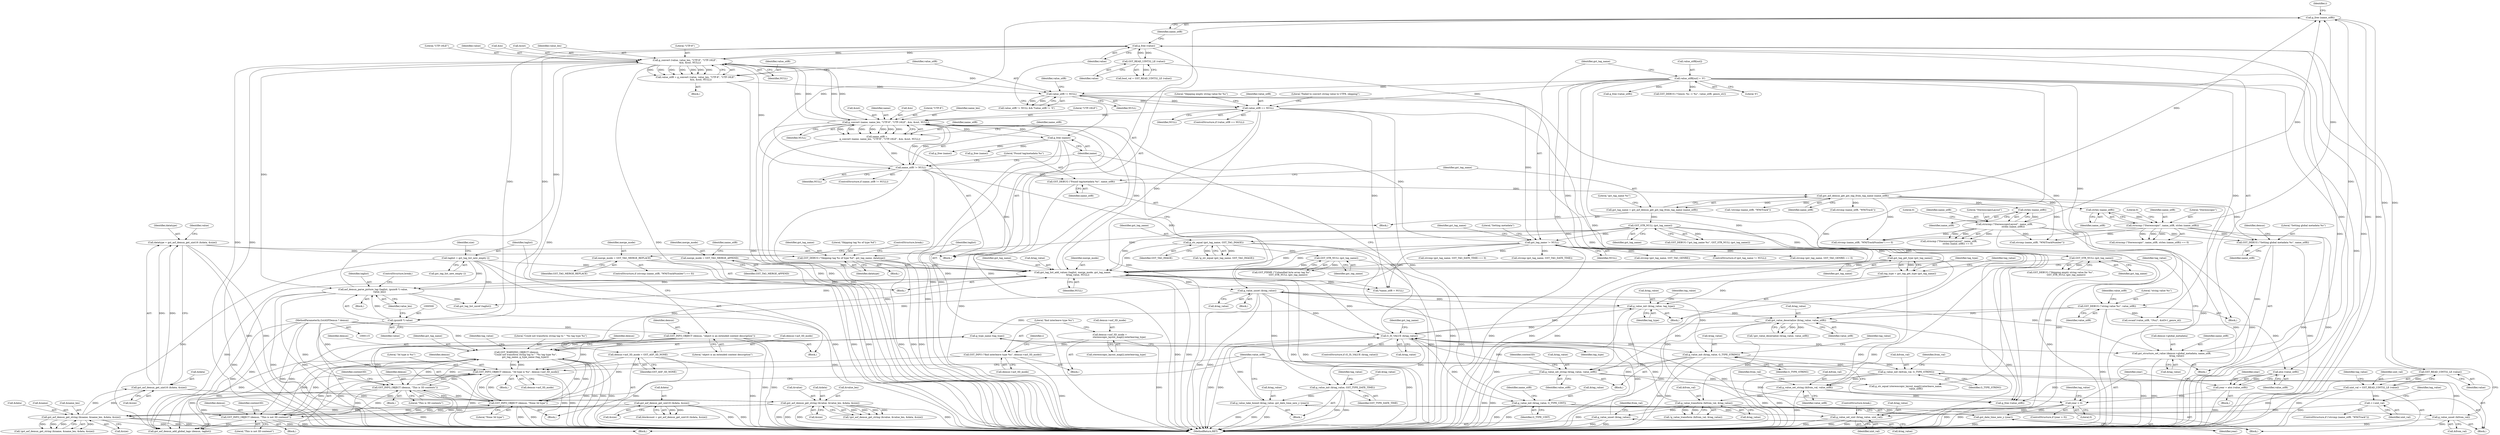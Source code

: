 digraph "1_gst-plugins-ugly_d21017b52a585f145e8d62781bcc1c5fefc7ee37@API" {
"1000615" [label="(Call,g_free (name_utf8))"];
"1000224" [label="(Call,name_utf8 != NULL)"];
"1000211" [label="(Call,name_utf8 =\n        g_convert (name, name_len, \"UTF-8\", \"UTF-16LE\", &in, &out, NULL))"];
"1000213" [label="(Call,g_convert (name, name_len, \"UTF-8\", \"UTF-16LE\", &in, &out, NULL))"];
"1000611" [label="(Call,g_free (name))"];
"1000247" [label="(Call,g_convert (value, value_len, \"UTF-8\", \"UTF-16LE\",\n              &in, &out, NULL))"];
"1000613" [label="(Call,g_free (value))"];
"1000532" [label="(Call,GST_READ_UINT32_LE (value))"];
"1000499" [label="(Call,(guint8 *) value)"];
"1000509" [label="(Call,GST_READ_UINT32_LE (value))"];
"1000497" [label="(Call,asf_demux_parse_picture_tag (taglist, (guint8 *) value,\n                  value_len))"];
"1000131" [label="(Call,taglist = gst_tag_list_new_empty ())"];
"1000589" [label="(Call,gst_tag_list_add_values (taglist, merge_mode, gst_tag_name,\n              &tag_value, NULL))"];
"1000586" [label="(Call,merge_mode = GST_TAG_MERGE_REPLACE)"];
"1000577" [label="(Call,merge_mode = GST_TAG_MERGE_APPEND)"];
"1000237" [label="(Call,GST_STR_NULL (gst_tag_name))"];
"1000231" [label="(Call,gst_tag_name = gst_asf_demux_get_gst_tag_from_tag_name (name_utf8))"];
"1000233" [label="(Call,gst_asf_demux_get_gst_tag_from_tag_name (name_utf8))"];
"1000228" [label="(Call,GST_DEBUG (\"Found tag/metadata %s\", name_utf8))"];
"1000492" [label="(Call,GST_STR_NULL (gst_tag_name))"];
"1000486" [label="(Call,g_str_equal (gst_tag_name, GST_TAG_IMAGE))"];
"1000474" [label="(Call,GST_STR_NULL (gst_tag_name))"];
"1000563" [label="(Call,GST_DEBUG (\"Skipping tag %s of type %d\", gst_tag_name, datatype))"];
"1000189" [label="(Call,datatype = gst_asf_demux_get_uint16 (&data, &size))"];
"1000191" [label="(Call,gst_asf_demux_get_uint16 (&data, &size))"];
"1000171" [label="(Call,gst_asf_demux_get_string (&name, &name_len, &data, &size))"];
"1000141" [label="(Call,gst_asf_demux_get_uint16 (&data, &size))"];
"1000198" [label="(Call,gst_asf_demux_get_string (&value, &value_len, &data, &size))"];
"1000375" [label="(Call,GST_WARNING_OBJECT (demux,\n                        \"Could not transform string tag to \" \"%s tag type %s\",\n                        gst_tag_name, g_type_name (tag_type)))"];
"1000446" [label="(Call,GST_INFO_OBJECT (demux, \"3d type is %u\", demux->asf_3D_mode))"];
"1000546" [label="(Call,GST_INFO_OBJECT (demux, \"This is 3D contents\"))"];
"1000459" [label="(Call,GST_INFO_OBJECT (demux, \"None 3d type\"))"];
"1000554" [label="(Call,GST_INFO_OBJECT (demux, \"This is not 3D contenst\"))"];
"1000128" [label="(Call,GST_INFO_OBJECT (demux, \"object is an extended content description\"))"];
"1000116" [label="(MethodParameterIn,GstASFDemux * demux)"];
"1000454" [label="(Call,demux->asf_3D_mode = GST_ASF_3D_NONE)"];
"1000441" [label="(Call,GST_INFO (\"find interleave type %u\", demux->asf_3D_mode))"];
"1000432" [label="(Call,demux->asf_3D_mode =\n                          stereoscopic_layout_map[i].interleaving_type)"];
"1000345" [label="(Call,gst_tag_get_type (gst_tag_name))"];
"1000276" [label="(Call,gst_tag_name != NULL)"];
"1000259" [label="(Call,value_utf8 != NULL)"];
"1000245" [label="(Call,value_utf8 = g_convert (value, value_len, \"UTF-8\", \"UTF-16LE\",\n              &in, &out, NULL))"];
"1000270" [label="(Call,value_utf8[out] = '\0')"];
"1000379" [label="(Call,g_type_name (tag_type))"];
"1000347" [label="(Call,g_value_init (&tag_value, tag_type))"];
"1000569" [label="(Call,G_IS_VALUE (&tag_value))"];
"1000395" [label="(Call,g_value_set_string (&tag_value, value_utf8))"];
"1000391" [label="(Call,g_value_init (&tag_value, G_TYPE_STRING))"];
"1000608" [label="(Call,g_value_unset (&tag_value))"];
"1000601" [label="(Call,gst_structure_set_value (demux->global_metadata, name_utf8,\n              &tag_value))"];
"1000598" [label="(Call,GST_DEBUG (\"Setting global metadata %s\", name_utf8))"];
"1000405" [label="(Call,strncmp (\"StereoscopicLayout\", name_utf8,\n                        strlen (name_utf8)))"];
"1000408" [label="(Call,strlen (name_utf8))"];
"1000536" [label="(Call,strncmp (\"Stereoscopic\", name_utf8, strlen (name_utf8)))"];
"1000539" [label="(Call,strlen (name_utf8))"];
"1000359" [label="(Call,g_value_init (&from_val, G_TYPE_STRING))"];
"1000384" [label="(Call,g_value_unset (&from_val))"];
"1000369" [label="(Call,g_value_transform (&from_val, &tag_value))"];
"1000363" [label="(Call,g_value_set_string (&from_val, value_utf8))"];
"1000353" [label="(Call,gst_value_deserialize (&tag_value, value_utf8))"];
"1000267" [label="(Call,GST_DEBUG (\"string value %s\", value_utf8))"];
"1000301" [label="(Call,g_value_take_boxed (&tag_value, gst_date_time_new_y (year)))"];
"1000297" [label="(Call,g_value_init (&tag_value, GST_TYPE_DATE_TIME))"];
"1000304" [label="(Call,gst_date_time_new_y (year))"];
"1000293" [label="(Call,year > 0)"];
"1000288" [label="(Call,year = atoi (value_utf8))"];
"1000290" [label="(Call,atoi (value_utf8))"];
"1000522" [label="(Call,g_value_set_uint (&tag_value, uint_val))"];
"1000511" [label="(Call,g_value_init (&tag_value, G_TYPE_UINT))"];
"1000520" [label="(Call,++uint_val)"];
"1000507" [label="(Call,uint_val = GST_READ_UINT32_LE (value))"];
"1000381" [label="(Call,g_value_unset (&tag_value))"];
"1000343" [label="(Call,tag_type = gst_tag_get_type (gst_tag_name))"];
"1000464" [label="(Call,value_utf8 == NULL)"];
"1000243" [label="(Block,)"];
"1000254" [label="(Call,&out)"];
"1000231" [label="(Call,gst_tag_name = gst_asf_demux_get_gst_tag_from_tag_name (name_utf8))"];
"1000541" [label="(Literal,0)"];
"1000498" [label="(Identifier,taglist)"];
"1000269" [label="(Identifier,value_utf8)"];
"1000229" [label="(Literal,\"Found tag/metadata %s\")"];
"1000603" [label="(Identifier,demux)"];
"1000568" [label="(ControlStructure,if (G_IS_VALUE (&tag_value)))"];
"1000355" [label="(Identifier,tag_value)"];
"1000383" [label="(Identifier,tag_value)"];
"1000170" [label="(Call,!gst_asf_demux_get_string (&name, &name_len, &data, &size))"];
"1000200" [label="(Identifier,value)"];
"1000222" [label="(Identifier,NULL)"];
"1000347" [label="(Call,g_value_init (&tag_value, tag_type))"];
"1000554" [label="(Call,GST_INFO_OBJECT (demux, \"This is not 3D contenst\"))"];
"1000256" [label="(Identifier,NULL)"];
"1000432" [label="(Call,demux->asf_3D_mode =\n                          stereoscopic_layout_map[i].interleaving_type)"];
"1000266" [label="(Block,)"];
"1000249" [label="(Identifier,value_len)"];
"1000442" [label="(Literal,\"find interleave type %u\")"];
"1000547" [label="(Identifier,demux)"];
"1000225" [label="(Identifier,name_utf8)"];
"1000133" [label="(Call,gst_tag_list_new_empty ())"];
"1000348" [label="(Call,&tag_value)"];
"1000404" [label="(Call,strncmp (\"StereoscopicLayout\", name_utf8,\n                        strlen (name_utf8)) == 0)"];
"1000540" [label="(Identifier,name_utf8)"];
"1000283" [label="(Identifier,gst_tag_name)"];
"1000524" [label="(Identifier,tag_value)"];
"1000602" [label="(Call,demux->global_metadata)"];
"1000433" [label="(Call,demux->asf_3D_mode)"];
"1000486" [label="(Call,g_str_equal (gst_tag_name, GST_TAG_IMAGE))"];
"1000545" [label="(Block,)"];
"1000614" [label="(Identifier,value)"];
"1000609" [label="(Call,&tag_value)"];
"1000487" [label="(Identifier,gst_tag_name)"];
"1000507" [label="(Call,uint_val = GST_READ_UINT32_LE (value))"];
"1000171" [label="(Call,gst_asf_demux_get_string (&name, &name_len, &data, &size))"];
"1000499" [label="(Call,(guint8 *) value)"];
"1000521" [label="(Identifier,uint_val)"];
"1000463" [label="(ControlStructure,if (value_utf8 == NULL))"];
"1000178" [label="(Call,&size)"];
"1000278" [label="(Identifier,NULL)"];
"1000199" [label="(Call,&value)"];
"1000522" [label="(Call,g_value_set_uint (&tag_value, uint_val))"];
"1000246" [label="(Identifier,value_utf8)"];
"1000605" [label="(Identifier,name_utf8)"];
"1000580" [label="(ControlStructure,if (strcmp (name_utf8, \"WM/TrackNumber\") == 0))"];
"1000518" [label="(Identifier,name_utf8)"];
"1000212" [label="(Identifier,name_utf8)"];
"1000129" [label="(Identifier,demux)"];
"1000289" [label="(Identifier,year)"];
"1000567" [label="(ControlStructure,break;)"];
"1000612" [label="(Identifier,name)"];
"1000516" [label="(Call,!strcmp (name_utf8, \"WM/Track\"))"];
"1000455" [label="(Call,demux->asf_3D_mode)"];
"1000410" [label="(Literal,0)"];
"1000370" [label="(Call,&from_val)"];
"1000305" [label="(Identifier,year)"];
"1000472" [label="(Call,GST_DEBUG (\"Skipping empty string value for %s\",\n                GST_STR_NULL (gst_tag_name)))"];
"1000228" [label="(Call,GST_DEBUG (\"Found tag/metadata %s\", name_utf8))"];
"1000132" [label="(Identifier,taglist)"];
"1000259" [label="(Call,value_utf8 != NULL)"];
"1000309" [label="(Call,strcmp (gst_tag_name, GST_TAG_GENRE))"];
"1000234" [label="(Identifier,name_utf8)"];
"1000356" [label="(Identifier,value_utf8)"];
"1000613" [label="(Call,g_free (value))"];
"1000583" [label="(Identifier,name_utf8)"];
"1000319" [label="(Call,sscanf (value_utf8, \"(%u)\", &id3v1_genre_id))"];
"1000424" [label="(Call,g_str_equal (stereoscopic_layout_map[i].interleave_name,\n                            value_utf8))"];
"1000530" [label="(Call,bool_val = GST_READ_UINT32_LE (value))"];
"1000371" [label="(Identifier,from_val)"];
"1000344" [label="(Identifier,tag_type)"];
"1000550" [label="(Identifier,content3D)"];
"1000616" [label="(Identifier,name_utf8)"];
"1000271" [label="(Call,value_utf8[out])"];
"1000381" [label="(Call,g_value_unset (&tag_value))"];
"1000343" [label="(Call,tag_type = gst_tag_get_type (gst_tag_name))"];
"1000292" [label="(ControlStructure,if (year > 0))"];
"1000377" [label="(Literal,\"Could not transform string tag to \" \"%s tag type %s\")"];
"1000275" [label="(ControlStructure,if (gst_tag_name != NULL))"];
"1000394" [label="(Identifier,G_TYPE_STRING)"];
"1000176" [label="(Call,&data)"];
"1000465" [label="(Identifier,value_utf8)"];
"1000589" [label="(Call,gst_tag_list_add_values (taglist, merge_mode, gst_tag_name,\n              &tag_value, NULL))"];
"1000230" [label="(Identifier,name_utf8)"];
"1000505" [label="(Block,)"];
"1000536" [label="(Call,strncmp (\"Stereoscopic\", name_utf8, strlen (name_utf8)))"];
"1000116" [label="(MethodParameterIn,GstASFDemux * demux)"];
"1000245" [label="(Call,value_utf8 = g_convert (value, value_len, \"UTF-8\", \"UTF-16LE\",\n              &in, &out, NULL))"];
"1000227" [label="(Block,)"];
"1000474" [label="(Call,GST_STR_NULL (gst_tag_name))"];
"1000144" [label="(Call,&size)"];
"1000626" [label="(Call,gst_tag_list_unref (taglist))"];
"1000446" [label="(Call,GST_INFO_OBJECT (demux, \"3d type is %u\", demux->asf_3D_mode))"];
"1000501" [label="(Identifier,value)"];
"1000508" [label="(Identifier,uint_val)"];
"1000303" [label="(Identifier,tag_value)"];
"1000128" [label="(Call,GST_INFO_OBJECT (demux, \"object is an extended content description\"))"];
"1000398" [label="(Identifier,value_utf8)"];
"1000205" [label="(Call,&size)"];
"1000407" [label="(Identifier,name_utf8)"];
"1000509" [label="(Call,GST_READ_UINT32_LE (value))"];
"1000466" [label="(Identifier,NULL)"];
"1000203" [label="(Call,&data)"];
"1000352" [label="(Call,!gst_value_deserialize (&tag_value, value_utf8))"];
"1000226" [label="(Identifier,NULL)"];
"1000131" [label="(Call,taglist = gst_tag_list_new_empty ())"];
"1000476" [label="(Call,g_free (value_utf8))"];
"1000555" [label="(Identifier,demux)"];
"1000264" [label="(Identifier,value_utf8)"];
"1000190" [label="(Identifier,datatype)"];
"1000459" [label="(Call,GST_INFO_OBJECT (demux, \"None 3d type\"))"];
"1000334" [label="(Call,g_free (value_utf8))"];
"1000261" [label="(Identifier,NULL)"];
"1000469" [label="(Literal,\"Failed to convert string value to UTF8, skipping\")"];
"1000406" [label="(Literal,\"StereoscopicLayout\")"];
"1000617" [label="(Call,gst_asf_demux_add_global_tags (demux, taglist))"];
"1000473" [label="(Literal,\"Skipping empty string value for %s\")"];
"1000304" [label="(Call,gst_date_time_new_y (year))"];
"1000533" [label="(Identifier,value)"];
"1000490" [label="(Call,GST_FIXME (\"Unhandled byte array tag %s\",\n                  GST_STR_NULL (gst_tag_name)))"];
"1000606" [label="(Call,&tag_value)"];
"1000538" [label="(Identifier,name_utf8)"];
"1000302" [label="(Call,&tag_value)"];
"1000308" [label="(Call,strcmp (gst_tag_name, GST_TAG_GENRE) == 0)"];
"1000216" [label="(Literal,\"UTF-8\")"];
"1000130" [label="(Literal,\"object is an extended content description\")"];
"1000600" [label="(Identifier,name_utf8)"];
"1000590" [label="(Identifier,taglist)"];
"1000247" [label="(Call,g_convert (value, value_len, \"UTF-8\", \"UTF-16LE\",\n              &in, &out, NULL))"];
"1000475" [label="(Identifier,gst_tag_name)"];
"1000526" [label="(ControlStructure,break;)"];
"1000291" [label="(Identifier,value_utf8)"];
"1000238" [label="(Identifier,gst_tag_name)"];
"1000386" [label="(Identifier,from_val)"];
"1000141" [label="(Call,gst_asf_demux_get_uint16 (&data, &size))"];
"1000250" [label="(Literal,\"UTF-8\")"];
"1000277" [label="(Identifier,gst_tag_name)"];
"1000376" [label="(Identifier,demux)"];
"1000611" [label="(Call,g_free (name))"];
"1000582" [label="(Call,strcmp (name_utf8, \"WM/TrackNumber\"))"];
"1000460" [label="(Identifier,demux)"];
"1000172" [label="(Call,&name)"];
"1000535" [label="(Call,strncmp (\"Stereoscopic\", name_utf8, strlen (name_utf8)) == 0)"];
"1000532" [label="(Call,GST_READ_UINT32_LE (value))"];
"1000268" [label="(Literal,\"string value %s\")"];
"1000191" [label="(Call,gst_asf_demux_get_uint16 (&data, &size))"];
"1000301" [label="(Call,g_value_take_boxed (&tag_value, gst_date_time_new_y (year)))"];
"1000392" [label="(Call,&tag_value)"];
"1000441" [label="(Call,GST_INFO (\"find interleave type %u\", demux->asf_3D_mode))"];
"1000260" [label="(Identifier,value_utf8)"];
"1000397" [label="(Identifier,tag_value)"];
"1000345" [label="(Call,gst_tag_get_type (gst_tag_name))"];
"1000558" [label="(Identifier,content3D)"];
"1000139" [label="(Call,blockcount = gst_asf_demux_get_uint16 (&data, &size))"];
"1000630" [label="(MethodReturn,RET)"];
"1000288" [label="(Call,year = atoi (value_utf8))"];
"1000232" [label="(Identifier,gst_tag_name)"];
"1000380" [label="(Identifier,tag_type)"];
"1000601" [label="(Call,gst_structure_set_value (demux->global_metadata, name_utf8,\n              &tag_value))"];
"1000395" [label="(Call,g_value_set_string (&tag_value, value_utf8))"];
"1000251" [label="(Literal,\"UTF-16LE\")"];
"1000174" [label="(Call,&name_len)"];
"1000575" [label="(Block,)"];
"1000587" [label="(Identifier,merge_mode)"];
"1000563" [label="(Call,GST_DEBUG (\"Skipping tag %s of type %d\", gst_tag_name, datatype))"];
"1000270" [label="(Call,value_utf8[out] = '\0')"];
"1000615" [label="(Call,g_free (name_utf8))"];
"1000233" [label="(Call,gst_asf_demux_get_gst_tag_from_tag_name (name_utf8))"];
"1000375" [label="(Call,GST_WARNING_OBJECT (demux,\n                        \"Could not transform string tag to \" \"%s tag type %s\",\n                        gst_tag_name, g_type_name (tag_type)))"];
"1000493" [label="(Identifier,gst_tag_name)"];
"1000192" [label="(Call,&data)"];
"1000363" [label="(Call,g_value_set_string (&from_val, value_utf8))"];
"1000458" [label="(Identifier,GST_ASF_3D_NONE)"];
"1000588" [label="(Identifier,GST_TAG_MERGE_REPLACE)"];
"1000565" [label="(Identifier,gst_tag_name)"];
"1000213" [label="(Call,g_convert (name, name_len, \"UTF-8\", \"UTF-16LE\", &in, &out, NULL))"];
"1000385" [label="(Call,&from_val)"];
"1000546" [label="(Call,GST_INFO_OBJECT (demux, \"This is 3D contents\"))"];
"1000569" [label="(Call,G_IS_VALUE (&tag_value))"];
"1000520" [label="(Call,++uint_val)"];
"1000198" [label="(Call,gst_asf_demux_get_string (&value, &value_len, &data, &size))"];
"1000208" [label="(Call,g_free (name))"];
"1000154" [label="(Identifier,i)"];
"1000364" [label="(Call,&from_val)"];
"1000186" [label="(Call,g_free (name))"];
"1000379" [label="(Call,g_type_name (tag_type))"];
"1000330" [label="(Call,GST_DEBUG (\"Genre: %s -> %s\", value_utf8, genre_str))"];
"1000581" [label="(Call,strcmp (name_utf8, \"WM/TrackNumber\") == 0)"];
"1000566" [label="(Identifier,datatype)"];
"1000595" [label="(Identifier,NULL)"];
"1000215" [label="(Identifier,name_len)"];
"1000400" [label="(Identifier,content3D)"];
"1000362" [label="(Identifier,G_TYPE_STRING)"];
"1000366" [label="(Identifier,value_utf8)"];
"1000512" [label="(Call,&tag_value)"];
"1000267" [label="(Call,GST_DEBUG (\"string value %s\", value_utf8))"];
"1000454" [label="(Call,demux->asf_3D_mode = GST_ASF_3D_NONE)"];
"1000453" [label="(Block,)"];
"1000537" [label="(Literal,\"Stereoscopic\")"];
"1000368" [label="(Call,!g_value_transform (&from_val, &tag_value))"];
"1000391" [label="(Call,g_value_init (&tag_value, G_TYPE_STRING))"];
"1000492" [label="(Call,GST_STR_NULL (gst_tag_name))"];
"1000511" [label="(Call,g_value_init (&tag_value, G_TYPE_UINT))"];
"1000523" [label="(Call,&tag_value)"];
"1000217" [label="(Literal,\"UTF-16LE\")"];
"1000548" [label="(Literal,\"This is 3D contents\")"];
"1000295" [label="(Literal,0)"];
"1000539" [label="(Call,strlen (name_utf8))"];
"1000360" [label="(Call,&from_val)"];
"1000556" [label="(Literal,\"This is not 3D contenst\")"];
"1000155" [label="(Block,)"];
"1000341" [label="(Block,)"];
"1000220" [label="(Call,&out)"];
"1000431" [label="(Block,)"];
"1000497" [label="(Call,asf_demux_parse_picture_tag (taglist, (guint8 *) value,\n                  value_len))"];
"1000201" [label="(Call,&value_len)"];
"1000350" [label="(Identifier,tag_type)"];
"1000384" [label="(Call,g_value_unset (&from_val))"];
"1000382" [label="(Call,&tag_value)"];
"1000189" [label="(Call,datatype = gst_asf_demux_get_uint16 (&data, &size))"];
"1000608" [label="(Call,g_value_unset (&tag_value))"];
"1000390" [label="(Literal,\"Setting metadata\")"];
"1000297" [label="(Call,g_value_init (&tag_value, GST_TYPE_DATE_TIME))"];
"1000272" [label="(Identifier,value_utf8)"];
"1000572" [label="(Block,)"];
"1000258" [label="(Call,value_utf8 != NULL && *value_utf8 != '\0')"];
"1000290" [label="(Call,atoi (value_utf8))"];
"1000298" [label="(Call,&tag_value)"];
"1000349" [label="(Identifier,tag_value)"];
"1000165" [label="(Call,*name_utf8 = NULL)"];
"1000346" [label="(Identifier,gst_tag_name)"];
"1000197" [label="(Call,!gst_asf_demux_get_string (&value, &value_len, &data, &size))"];
"1000281" [label="(Call,strcmp (gst_tag_name, GST_TAG_DATE_TIME) == 0)"];
"1000300" [label="(Identifier,GST_TYPE_DATE_TIME)"];
"1000276" [label="(Call,gst_tag_name != NULL)"];
"1000401" [label="(Block,)"];
"1000591" [label="(Identifier,merge_mode)"];
"1000357" [label="(Block,)"];
"1000597" [label="(Block,)"];
"1000299" [label="(Identifier,tag_value)"];
"1000223" [label="(ControlStructure,if (name_utf8 != NULL))"];
"1000592" [label="(Identifier,gst_tag_name)"];
"1000593" [label="(Call,&tag_value)"];
"1000586" [label="(Call,merge_mode = GST_TAG_MERGE_REPLACE)"];
"1000237" [label="(Call,GST_STR_NULL (gst_tag_name))"];
"1000235" [label="(Call,GST_DEBUG (\"gst_tag_name %s\", GST_STR_NULL (gst_tag_name)))"];
"1000436" [label="(Call,stereoscopic_layout_map[i].interleaving_type)"];
"1000598" [label="(Call,GST_DEBUG (\"Setting global metadata %s\", name_utf8))"];
"1000296" [label="(Block,)"];
"1000525" [label="(Identifier,uint_val)"];
"1000513" [label="(Identifier,tag_value)"];
"1000388" [label="(Block,)"];
"1000562" [label="(Block,)"];
"1000194" [label="(Call,&size)"];
"1000214" [label="(Identifier,name)"];
"1000218" [label="(Call,&in)"];
"1000485" [label="(Call,!g_str_equal (gst_tag_name, GST_TAG_IMAGE))"];
"1000274" [label="(Literal,'\0')"];
"1000448" [label="(Literal,\"3d type is %u\")"];
"1000570" [label="(Call,&tag_value)"];
"1000293" [label="(Call,year > 0)"];
"1000553" [label="(Block,)"];
"1000488" [label="(Identifier,GST_TAG_IMAGE)"];
"1000248" [label="(Identifier,value)"];
"1000496" [label="(Block,)"];
"1000464" [label="(Call,value_utf8 == NULL)"];
"1000365" [label="(Identifier,from_val)"];
"1000286" [label="(Block,)"];
"1000252" [label="(Call,&in)"];
"1000514" [label="(Identifier,G_TYPE_UINT)"];
"1000502" [label="(Identifier,value_len)"];
"1000517" [label="(Call,strcmp (name_utf8, \"WM/Track\"))"];
"1000408" [label="(Call,strlen (name_utf8))"];
"1000579" [label="(Identifier,GST_TAG_MERGE_APPEND)"];
"1000564" [label="(Literal,\"Skipping tag %s of type %d\")"];
"1000224" [label="(Call,name_utf8 != NULL)"];
"1000461" [label="(Literal,\"None 3d type\")"];
"1000354" [label="(Call,&tag_value)"];
"1000294" [label="(Identifier,year)"];
"1000447" [label="(Identifier,demux)"];
"1000369" [label="(Call,g_value_transform (&from_val, &tag_value))"];
"1000610" [label="(Identifier,tag_value)"];
"1000136" [label="(Identifier,size)"];
"1000374" [label="(Block,)"];
"1000503" [label="(ControlStructure,break;)"];
"1000372" [label="(Call,&tag_value)"];
"1000236" [label="(Literal,\"gst_tag_name %s\")"];
"1000599" [label="(Literal,\"Setting global metadata %s\")"];
"1000477" [label="(Identifier,value_utf8)"];
"1000510" [label="(Identifier,value)"];
"1000449" [label="(Call,demux->asf_3D_mode)"];
"1000396" [label="(Call,&tag_value)"];
"1000574" [label="(Identifier,gst_tag_name)"];
"1000142" [label="(Call,&data)"];
"1000282" [label="(Call,strcmp (gst_tag_name, GST_TAG_DATE_TIME))"];
"1000359" [label="(Call,g_value_init (&from_val, G_TYPE_STRING))"];
"1000578" [label="(Identifier,merge_mode)"];
"1000353" [label="(Call,gst_value_deserialize (&tag_value, value_utf8))"];
"1000515" [label="(ControlStructure,if (!strcmp (name_utf8, \"WM/Track\")))"];
"1000378" [label="(Identifier,gst_tag_name)"];
"1000421" [label="(Identifier,i)"];
"1000409" [label="(Identifier,name_utf8)"];
"1000405" [label="(Call,strncmp (\"StereoscopicLayout\", name_utf8,\n                        strlen (name_utf8)))"];
"1000577" [label="(Call,merge_mode = GST_TAG_MERGE_APPEND)"];
"1000443" [label="(Call,demux->asf_3D_mode)"];
"1000119" [label="(Block,)"];
"1000211" [label="(Call,name_utf8 =\n        g_convert (name, name_len, \"UTF-8\", \"UTF-16LE\", &in, &out, NULL))"];
"1000615" -> "1000155"  [label="AST: "];
"1000615" -> "1000616"  [label="CFG: "];
"1000616" -> "1000615"  [label="AST: "];
"1000154" -> "1000615"  [label="CFG: "];
"1000615" -> "1000630"  [label="DDG: "];
"1000615" -> "1000630"  [label="DDG: "];
"1000224" -> "1000615"  [label="DDG: "];
"1000405" -> "1000615"  [label="DDG: "];
"1000601" -> "1000615"  [label="DDG: "];
"1000233" -> "1000615"  [label="DDG: "];
"1000536" -> "1000615"  [label="DDG: "];
"1000224" -> "1000223"  [label="AST: "];
"1000224" -> "1000226"  [label="CFG: "];
"1000225" -> "1000224"  [label="AST: "];
"1000226" -> "1000224"  [label="AST: "];
"1000229" -> "1000224"  [label="CFG: "];
"1000612" -> "1000224"  [label="CFG: "];
"1000224" -> "1000630"  [label="DDG: "];
"1000224" -> "1000630"  [label="DDG: "];
"1000224" -> "1000165"  [label="DDG: "];
"1000224" -> "1000213"  [label="DDG: "];
"1000211" -> "1000224"  [label="DDG: "];
"1000213" -> "1000224"  [label="DDG: "];
"1000224" -> "1000228"  [label="DDG: "];
"1000224" -> "1000247"  [label="DDG: "];
"1000224" -> "1000589"  [label="DDG: "];
"1000211" -> "1000155"  [label="AST: "];
"1000211" -> "1000213"  [label="CFG: "];
"1000212" -> "1000211"  [label="AST: "];
"1000213" -> "1000211"  [label="AST: "];
"1000225" -> "1000211"  [label="CFG: "];
"1000211" -> "1000630"  [label="DDG: "];
"1000213" -> "1000211"  [label="DDG: "];
"1000213" -> "1000211"  [label="DDG: "];
"1000213" -> "1000211"  [label="DDG: "];
"1000213" -> "1000211"  [label="DDG: "];
"1000213" -> "1000211"  [label="DDG: "];
"1000213" -> "1000211"  [label="DDG: "];
"1000213" -> "1000211"  [label="DDG: "];
"1000213" -> "1000222"  [label="CFG: "];
"1000214" -> "1000213"  [label="AST: "];
"1000215" -> "1000213"  [label="AST: "];
"1000216" -> "1000213"  [label="AST: "];
"1000217" -> "1000213"  [label="AST: "];
"1000218" -> "1000213"  [label="AST: "];
"1000220" -> "1000213"  [label="AST: "];
"1000222" -> "1000213"  [label="AST: "];
"1000213" -> "1000630"  [label="DDG: "];
"1000213" -> "1000630"  [label="DDG: "];
"1000213" -> "1000630"  [label="DDG: "];
"1000213" -> "1000630"  [label="DDG: "];
"1000611" -> "1000213"  [label="DDG: "];
"1000247" -> "1000213"  [label="DDG: "];
"1000247" -> "1000213"  [label="DDG: "];
"1000589" -> "1000213"  [label="DDG: "];
"1000276" -> "1000213"  [label="DDG: "];
"1000464" -> "1000213"  [label="DDG: "];
"1000213" -> "1000247"  [label="DDG: "];
"1000213" -> "1000247"  [label="DDG: "];
"1000213" -> "1000611"  [label="DDG: "];
"1000611" -> "1000155"  [label="AST: "];
"1000611" -> "1000612"  [label="CFG: "];
"1000612" -> "1000611"  [label="AST: "];
"1000614" -> "1000611"  [label="CFG: "];
"1000611" -> "1000630"  [label="DDG: "];
"1000611" -> "1000630"  [label="DDG: "];
"1000611" -> "1000186"  [label="DDG: "];
"1000611" -> "1000208"  [label="DDG: "];
"1000247" -> "1000245"  [label="AST: "];
"1000247" -> "1000256"  [label="CFG: "];
"1000248" -> "1000247"  [label="AST: "];
"1000249" -> "1000247"  [label="AST: "];
"1000250" -> "1000247"  [label="AST: "];
"1000251" -> "1000247"  [label="AST: "];
"1000252" -> "1000247"  [label="AST: "];
"1000254" -> "1000247"  [label="AST: "];
"1000256" -> "1000247"  [label="AST: "];
"1000245" -> "1000247"  [label="CFG: "];
"1000247" -> "1000630"  [label="DDG: "];
"1000247" -> "1000630"  [label="DDG: "];
"1000247" -> "1000630"  [label="DDG: "];
"1000247" -> "1000630"  [label="DDG: "];
"1000247" -> "1000245"  [label="DDG: "];
"1000247" -> "1000245"  [label="DDG: "];
"1000247" -> "1000245"  [label="DDG: "];
"1000247" -> "1000245"  [label="DDG: "];
"1000247" -> "1000245"  [label="DDG: "];
"1000247" -> "1000245"  [label="DDG: "];
"1000247" -> "1000245"  [label="DDG: "];
"1000613" -> "1000247"  [label="DDG: "];
"1000497" -> "1000247"  [label="DDG: "];
"1000247" -> "1000259"  [label="DDG: "];
"1000247" -> "1000497"  [label="DDG: "];
"1000247" -> "1000613"  [label="DDG: "];
"1000613" -> "1000155"  [label="AST: "];
"1000613" -> "1000614"  [label="CFG: "];
"1000614" -> "1000613"  [label="AST: "];
"1000616" -> "1000613"  [label="CFG: "];
"1000613" -> "1000630"  [label="DDG: "];
"1000613" -> "1000630"  [label="DDG: "];
"1000613" -> "1000499"  [label="DDG: "];
"1000613" -> "1000509"  [label="DDG: "];
"1000613" -> "1000532"  [label="DDG: "];
"1000532" -> "1000613"  [label="DDG: "];
"1000499" -> "1000613"  [label="DDG: "];
"1000509" -> "1000613"  [label="DDG: "];
"1000532" -> "1000530"  [label="AST: "];
"1000532" -> "1000533"  [label="CFG: "];
"1000533" -> "1000532"  [label="AST: "];
"1000530" -> "1000532"  [label="CFG: "];
"1000532" -> "1000630"  [label="DDG: "];
"1000532" -> "1000530"  [label="DDG: "];
"1000499" -> "1000497"  [label="AST: "];
"1000499" -> "1000501"  [label="CFG: "];
"1000500" -> "1000499"  [label="AST: "];
"1000501" -> "1000499"  [label="AST: "];
"1000502" -> "1000499"  [label="CFG: "];
"1000499" -> "1000630"  [label="DDG: "];
"1000499" -> "1000497"  [label="DDG: "];
"1000509" -> "1000507"  [label="AST: "];
"1000509" -> "1000510"  [label="CFG: "];
"1000510" -> "1000509"  [label="AST: "];
"1000507" -> "1000509"  [label="CFG: "];
"1000509" -> "1000630"  [label="DDG: "];
"1000509" -> "1000507"  [label="DDG: "];
"1000497" -> "1000496"  [label="AST: "];
"1000497" -> "1000502"  [label="CFG: "];
"1000498" -> "1000497"  [label="AST: "];
"1000502" -> "1000497"  [label="AST: "];
"1000503" -> "1000497"  [label="CFG: "];
"1000497" -> "1000630"  [label="DDG: "];
"1000497" -> "1000630"  [label="DDG: "];
"1000497" -> "1000630"  [label="DDG: "];
"1000131" -> "1000497"  [label="DDG: "];
"1000589" -> "1000497"  [label="DDG: "];
"1000497" -> "1000589"  [label="DDG: "];
"1000497" -> "1000617"  [label="DDG: "];
"1000497" -> "1000626"  [label="DDG: "];
"1000131" -> "1000119"  [label="AST: "];
"1000131" -> "1000133"  [label="CFG: "];
"1000132" -> "1000131"  [label="AST: "];
"1000133" -> "1000131"  [label="AST: "];
"1000136" -> "1000131"  [label="CFG: "];
"1000131" -> "1000630"  [label="DDG: "];
"1000131" -> "1000589"  [label="DDG: "];
"1000131" -> "1000617"  [label="DDG: "];
"1000131" -> "1000626"  [label="DDG: "];
"1000589" -> "1000575"  [label="AST: "];
"1000589" -> "1000595"  [label="CFG: "];
"1000590" -> "1000589"  [label="AST: "];
"1000591" -> "1000589"  [label="AST: "];
"1000592" -> "1000589"  [label="AST: "];
"1000593" -> "1000589"  [label="AST: "];
"1000595" -> "1000589"  [label="AST: "];
"1000610" -> "1000589"  [label="CFG: "];
"1000589" -> "1000630"  [label="DDG: "];
"1000589" -> "1000630"  [label="DDG: "];
"1000589" -> "1000630"  [label="DDG: "];
"1000589" -> "1000630"  [label="DDG: "];
"1000589" -> "1000165"  [label="DDG: "];
"1000586" -> "1000589"  [label="DDG: "];
"1000577" -> "1000589"  [label="DDG: "];
"1000237" -> "1000589"  [label="DDG: "];
"1000492" -> "1000589"  [label="DDG: "];
"1000474" -> "1000589"  [label="DDG: "];
"1000563" -> "1000589"  [label="DDG: "];
"1000375" -> "1000589"  [label="DDG: "];
"1000276" -> "1000589"  [label="DDG: "];
"1000276" -> "1000589"  [label="DDG: "];
"1000345" -> "1000589"  [label="DDG: "];
"1000486" -> "1000589"  [label="DDG: "];
"1000569" -> "1000589"  [label="DDG: "];
"1000464" -> "1000589"  [label="DDG: "];
"1000589" -> "1000608"  [label="DDG: "];
"1000589" -> "1000617"  [label="DDG: "];
"1000589" -> "1000626"  [label="DDG: "];
"1000586" -> "1000580"  [label="AST: "];
"1000586" -> "1000588"  [label="CFG: "];
"1000587" -> "1000586"  [label="AST: "];
"1000588" -> "1000586"  [label="AST: "];
"1000590" -> "1000586"  [label="CFG: "];
"1000586" -> "1000630"  [label="DDG: "];
"1000577" -> "1000575"  [label="AST: "];
"1000577" -> "1000579"  [label="CFG: "];
"1000578" -> "1000577"  [label="AST: "];
"1000579" -> "1000577"  [label="AST: "];
"1000583" -> "1000577"  [label="CFG: "];
"1000577" -> "1000630"  [label="DDG: "];
"1000237" -> "1000235"  [label="AST: "];
"1000237" -> "1000238"  [label="CFG: "];
"1000238" -> "1000237"  [label="AST: "];
"1000235" -> "1000237"  [label="CFG: "];
"1000237" -> "1000630"  [label="DDG: "];
"1000237" -> "1000235"  [label="DDG: "];
"1000231" -> "1000237"  [label="DDG: "];
"1000237" -> "1000276"  [label="DDG: "];
"1000237" -> "1000474"  [label="DDG: "];
"1000237" -> "1000486"  [label="DDG: "];
"1000237" -> "1000563"  [label="DDG: "];
"1000231" -> "1000227"  [label="AST: "];
"1000231" -> "1000233"  [label="CFG: "];
"1000232" -> "1000231"  [label="AST: "];
"1000233" -> "1000231"  [label="AST: "];
"1000236" -> "1000231"  [label="CFG: "];
"1000231" -> "1000630"  [label="DDG: "];
"1000233" -> "1000231"  [label="DDG: "];
"1000233" -> "1000234"  [label="CFG: "];
"1000234" -> "1000233"  [label="AST: "];
"1000233" -> "1000630"  [label="DDG: "];
"1000228" -> "1000233"  [label="DDG: "];
"1000233" -> "1000408"  [label="DDG: "];
"1000233" -> "1000516"  [label="DDG: "];
"1000233" -> "1000517"  [label="DDG: "];
"1000233" -> "1000539"  [label="DDG: "];
"1000233" -> "1000581"  [label="DDG: "];
"1000233" -> "1000582"  [label="DDG: "];
"1000233" -> "1000598"  [label="DDG: "];
"1000228" -> "1000227"  [label="AST: "];
"1000228" -> "1000230"  [label="CFG: "];
"1000229" -> "1000228"  [label="AST: "];
"1000230" -> "1000228"  [label="AST: "];
"1000232" -> "1000228"  [label="CFG: "];
"1000228" -> "1000630"  [label="DDG: "];
"1000492" -> "1000490"  [label="AST: "];
"1000492" -> "1000493"  [label="CFG: "];
"1000493" -> "1000492"  [label="AST: "];
"1000490" -> "1000492"  [label="CFG: "];
"1000492" -> "1000630"  [label="DDG: "];
"1000492" -> "1000490"  [label="DDG: "];
"1000486" -> "1000492"  [label="DDG: "];
"1000486" -> "1000485"  [label="AST: "];
"1000486" -> "1000488"  [label="CFG: "];
"1000487" -> "1000486"  [label="AST: "];
"1000488" -> "1000486"  [label="AST: "];
"1000485" -> "1000486"  [label="CFG: "];
"1000486" -> "1000630"  [label="DDG: "];
"1000486" -> "1000630"  [label="DDG: "];
"1000486" -> "1000485"  [label="DDG: "];
"1000486" -> "1000485"  [label="DDG: "];
"1000474" -> "1000472"  [label="AST: "];
"1000474" -> "1000475"  [label="CFG: "];
"1000475" -> "1000474"  [label="AST: "];
"1000472" -> "1000474"  [label="CFG: "];
"1000474" -> "1000630"  [label="DDG: "];
"1000474" -> "1000472"  [label="DDG: "];
"1000563" -> "1000562"  [label="AST: "];
"1000563" -> "1000566"  [label="CFG: "];
"1000564" -> "1000563"  [label="AST: "];
"1000565" -> "1000563"  [label="AST: "];
"1000566" -> "1000563"  [label="AST: "];
"1000567" -> "1000563"  [label="CFG: "];
"1000563" -> "1000630"  [label="DDG: "];
"1000563" -> "1000630"  [label="DDG: "];
"1000563" -> "1000630"  [label="DDG: "];
"1000189" -> "1000563"  [label="DDG: "];
"1000189" -> "1000155"  [label="AST: "];
"1000189" -> "1000191"  [label="CFG: "];
"1000190" -> "1000189"  [label="AST: "];
"1000191" -> "1000189"  [label="AST: "];
"1000200" -> "1000189"  [label="CFG: "];
"1000189" -> "1000630"  [label="DDG: "];
"1000189" -> "1000630"  [label="DDG: "];
"1000191" -> "1000189"  [label="DDG: "];
"1000191" -> "1000189"  [label="DDG: "];
"1000191" -> "1000194"  [label="CFG: "];
"1000192" -> "1000191"  [label="AST: "];
"1000194" -> "1000191"  [label="AST: "];
"1000171" -> "1000191"  [label="DDG: "];
"1000171" -> "1000191"  [label="DDG: "];
"1000191" -> "1000198"  [label="DDG: "];
"1000191" -> "1000198"  [label="DDG: "];
"1000171" -> "1000170"  [label="AST: "];
"1000171" -> "1000178"  [label="CFG: "];
"1000172" -> "1000171"  [label="AST: "];
"1000174" -> "1000171"  [label="AST: "];
"1000176" -> "1000171"  [label="AST: "];
"1000178" -> "1000171"  [label="AST: "];
"1000170" -> "1000171"  [label="CFG: "];
"1000171" -> "1000630"  [label="DDG: "];
"1000171" -> "1000630"  [label="DDG: "];
"1000171" -> "1000630"  [label="DDG: "];
"1000171" -> "1000630"  [label="DDG: "];
"1000171" -> "1000170"  [label="DDG: "];
"1000171" -> "1000170"  [label="DDG: "];
"1000171" -> "1000170"  [label="DDG: "];
"1000171" -> "1000170"  [label="DDG: "];
"1000141" -> "1000171"  [label="DDG: "];
"1000141" -> "1000171"  [label="DDG: "];
"1000198" -> "1000171"  [label="DDG: "];
"1000198" -> "1000171"  [label="DDG: "];
"1000141" -> "1000139"  [label="AST: "];
"1000141" -> "1000144"  [label="CFG: "];
"1000142" -> "1000141"  [label="AST: "];
"1000144" -> "1000141"  [label="AST: "];
"1000139" -> "1000141"  [label="CFG: "];
"1000141" -> "1000630"  [label="DDG: "];
"1000141" -> "1000630"  [label="DDG: "];
"1000141" -> "1000139"  [label="DDG: "];
"1000141" -> "1000139"  [label="DDG: "];
"1000198" -> "1000197"  [label="AST: "];
"1000198" -> "1000205"  [label="CFG: "];
"1000199" -> "1000198"  [label="AST: "];
"1000201" -> "1000198"  [label="AST: "];
"1000203" -> "1000198"  [label="AST: "];
"1000205" -> "1000198"  [label="AST: "];
"1000197" -> "1000198"  [label="CFG: "];
"1000198" -> "1000630"  [label="DDG: "];
"1000198" -> "1000630"  [label="DDG: "];
"1000198" -> "1000630"  [label="DDG: "];
"1000198" -> "1000630"  [label="DDG: "];
"1000198" -> "1000197"  [label="DDG: "];
"1000198" -> "1000197"  [label="DDG: "];
"1000198" -> "1000197"  [label="DDG: "];
"1000198" -> "1000197"  [label="DDG: "];
"1000375" -> "1000374"  [label="AST: "];
"1000375" -> "1000379"  [label="CFG: "];
"1000376" -> "1000375"  [label="AST: "];
"1000377" -> "1000375"  [label="AST: "];
"1000378" -> "1000375"  [label="AST: "];
"1000379" -> "1000375"  [label="AST: "];
"1000383" -> "1000375"  [label="CFG: "];
"1000375" -> "1000630"  [label="DDG: "];
"1000375" -> "1000630"  [label="DDG: "];
"1000375" -> "1000630"  [label="DDG: "];
"1000375" -> "1000630"  [label="DDG: "];
"1000446" -> "1000375"  [label="DDG: "];
"1000546" -> "1000375"  [label="DDG: "];
"1000459" -> "1000375"  [label="DDG: "];
"1000554" -> "1000375"  [label="DDG: "];
"1000128" -> "1000375"  [label="DDG: "];
"1000116" -> "1000375"  [label="DDG: "];
"1000345" -> "1000375"  [label="DDG: "];
"1000379" -> "1000375"  [label="DDG: "];
"1000375" -> "1000446"  [label="DDG: "];
"1000375" -> "1000459"  [label="DDG: "];
"1000375" -> "1000546"  [label="DDG: "];
"1000375" -> "1000554"  [label="DDG: "];
"1000375" -> "1000617"  [label="DDG: "];
"1000446" -> "1000401"  [label="AST: "];
"1000446" -> "1000449"  [label="CFG: "];
"1000447" -> "1000446"  [label="AST: "];
"1000448" -> "1000446"  [label="AST: "];
"1000449" -> "1000446"  [label="AST: "];
"1000477" -> "1000446"  [label="CFG: "];
"1000446" -> "1000630"  [label="DDG: "];
"1000446" -> "1000630"  [label="DDG: "];
"1000446" -> "1000630"  [label="DDG: "];
"1000546" -> "1000446"  [label="DDG: "];
"1000459" -> "1000446"  [label="DDG: "];
"1000554" -> "1000446"  [label="DDG: "];
"1000128" -> "1000446"  [label="DDG: "];
"1000116" -> "1000446"  [label="DDG: "];
"1000454" -> "1000446"  [label="DDG: "];
"1000441" -> "1000446"  [label="DDG: "];
"1000446" -> "1000459"  [label="DDG: "];
"1000446" -> "1000546"  [label="DDG: "];
"1000446" -> "1000554"  [label="DDG: "];
"1000446" -> "1000617"  [label="DDG: "];
"1000546" -> "1000545"  [label="AST: "];
"1000546" -> "1000548"  [label="CFG: "];
"1000547" -> "1000546"  [label="AST: "];
"1000548" -> "1000546"  [label="AST: "];
"1000550" -> "1000546"  [label="CFG: "];
"1000546" -> "1000630"  [label="DDG: "];
"1000546" -> "1000630"  [label="DDG: "];
"1000546" -> "1000459"  [label="DDG: "];
"1000459" -> "1000546"  [label="DDG: "];
"1000554" -> "1000546"  [label="DDG: "];
"1000128" -> "1000546"  [label="DDG: "];
"1000116" -> "1000546"  [label="DDG: "];
"1000546" -> "1000554"  [label="DDG: "];
"1000546" -> "1000617"  [label="DDG: "];
"1000459" -> "1000453"  [label="AST: "];
"1000459" -> "1000461"  [label="CFG: "];
"1000460" -> "1000459"  [label="AST: "];
"1000461" -> "1000459"  [label="AST: "];
"1000477" -> "1000459"  [label="CFG: "];
"1000459" -> "1000630"  [label="DDG: "];
"1000459" -> "1000630"  [label="DDG: "];
"1000554" -> "1000459"  [label="DDG: "];
"1000128" -> "1000459"  [label="DDG: "];
"1000116" -> "1000459"  [label="DDG: "];
"1000459" -> "1000554"  [label="DDG: "];
"1000459" -> "1000617"  [label="DDG: "];
"1000554" -> "1000553"  [label="AST: "];
"1000554" -> "1000556"  [label="CFG: "];
"1000555" -> "1000554"  [label="AST: "];
"1000556" -> "1000554"  [label="AST: "];
"1000558" -> "1000554"  [label="CFG: "];
"1000554" -> "1000630"  [label="DDG: "];
"1000554" -> "1000630"  [label="DDG: "];
"1000128" -> "1000554"  [label="DDG: "];
"1000116" -> "1000554"  [label="DDG: "];
"1000554" -> "1000617"  [label="DDG: "];
"1000128" -> "1000119"  [label="AST: "];
"1000128" -> "1000130"  [label="CFG: "];
"1000129" -> "1000128"  [label="AST: "];
"1000130" -> "1000128"  [label="AST: "];
"1000132" -> "1000128"  [label="CFG: "];
"1000128" -> "1000630"  [label="DDG: "];
"1000128" -> "1000630"  [label="DDG: "];
"1000116" -> "1000128"  [label="DDG: "];
"1000128" -> "1000617"  [label="DDG: "];
"1000116" -> "1000115"  [label="AST: "];
"1000116" -> "1000630"  [label="DDG: "];
"1000116" -> "1000617"  [label="DDG: "];
"1000454" -> "1000453"  [label="AST: "];
"1000454" -> "1000458"  [label="CFG: "];
"1000455" -> "1000454"  [label="AST: "];
"1000458" -> "1000454"  [label="AST: "];
"1000460" -> "1000454"  [label="CFG: "];
"1000454" -> "1000630"  [label="DDG: "];
"1000454" -> "1000630"  [label="DDG: "];
"1000441" -> "1000431"  [label="AST: "];
"1000441" -> "1000443"  [label="CFG: "];
"1000442" -> "1000441"  [label="AST: "];
"1000443" -> "1000441"  [label="AST: "];
"1000421" -> "1000441"  [label="CFG: "];
"1000441" -> "1000630"  [label="DDG: "];
"1000432" -> "1000441"  [label="DDG: "];
"1000432" -> "1000431"  [label="AST: "];
"1000432" -> "1000436"  [label="CFG: "];
"1000433" -> "1000432"  [label="AST: "];
"1000436" -> "1000432"  [label="AST: "];
"1000442" -> "1000432"  [label="CFG: "];
"1000432" -> "1000630"  [label="DDG: "];
"1000345" -> "1000343"  [label="AST: "];
"1000345" -> "1000346"  [label="CFG: "];
"1000346" -> "1000345"  [label="AST: "];
"1000343" -> "1000345"  [label="CFG: "];
"1000345" -> "1000630"  [label="DDG: "];
"1000345" -> "1000343"  [label="DDG: "];
"1000276" -> "1000345"  [label="DDG: "];
"1000276" -> "1000275"  [label="AST: "];
"1000276" -> "1000278"  [label="CFG: "];
"1000277" -> "1000276"  [label="AST: "];
"1000278" -> "1000276"  [label="AST: "];
"1000283" -> "1000276"  [label="CFG: "];
"1000390" -> "1000276"  [label="CFG: "];
"1000276" -> "1000630"  [label="DDG: "];
"1000276" -> "1000630"  [label="DDG: "];
"1000276" -> "1000630"  [label="DDG: "];
"1000276" -> "1000165"  [label="DDG: "];
"1000259" -> "1000276"  [label="DDG: "];
"1000276" -> "1000281"  [label="DDG: "];
"1000276" -> "1000282"  [label="DDG: "];
"1000276" -> "1000308"  [label="DDG: "];
"1000276" -> "1000309"  [label="DDG: "];
"1000259" -> "1000258"  [label="AST: "];
"1000259" -> "1000261"  [label="CFG: "];
"1000260" -> "1000259"  [label="AST: "];
"1000261" -> "1000259"  [label="AST: "];
"1000264" -> "1000259"  [label="CFG: "];
"1000258" -> "1000259"  [label="CFG: "];
"1000259" -> "1000258"  [label="DDG: "];
"1000259" -> "1000258"  [label="DDG: "];
"1000245" -> "1000259"  [label="DDG: "];
"1000270" -> "1000259"  [label="DDG: "];
"1000259" -> "1000267"  [label="DDG: "];
"1000259" -> "1000464"  [label="DDG: "];
"1000259" -> "1000464"  [label="DDG: "];
"1000245" -> "1000243"  [label="AST: "];
"1000246" -> "1000245"  [label="AST: "];
"1000260" -> "1000245"  [label="CFG: "];
"1000245" -> "1000630"  [label="DDG: "];
"1000270" -> "1000266"  [label="AST: "];
"1000270" -> "1000274"  [label="CFG: "];
"1000271" -> "1000270"  [label="AST: "];
"1000274" -> "1000270"  [label="AST: "];
"1000277" -> "1000270"  [label="CFG: "];
"1000270" -> "1000630"  [label="DDG: "];
"1000270" -> "1000267"  [label="DDG: "];
"1000270" -> "1000290"  [label="DDG: "];
"1000270" -> "1000319"  [label="DDG: "];
"1000270" -> "1000330"  [label="DDG: "];
"1000270" -> "1000334"  [label="DDG: "];
"1000270" -> "1000353"  [label="DDG: "];
"1000270" -> "1000363"  [label="DDG: "];
"1000270" -> "1000395"  [label="DDG: "];
"1000270" -> "1000424"  [label="DDG: "];
"1000270" -> "1000464"  [label="DDG: "];
"1000270" -> "1000476"  [label="DDG: "];
"1000379" -> "1000380"  [label="CFG: "];
"1000380" -> "1000379"  [label="AST: "];
"1000379" -> "1000630"  [label="DDG: "];
"1000347" -> "1000379"  [label="DDG: "];
"1000347" -> "1000341"  [label="AST: "];
"1000347" -> "1000350"  [label="CFG: "];
"1000348" -> "1000347"  [label="AST: "];
"1000350" -> "1000347"  [label="AST: "];
"1000355" -> "1000347"  [label="CFG: "];
"1000347" -> "1000630"  [label="DDG: "];
"1000347" -> "1000630"  [label="DDG: "];
"1000569" -> "1000347"  [label="DDG: "];
"1000608" -> "1000347"  [label="DDG: "];
"1000343" -> "1000347"  [label="DDG: "];
"1000347" -> "1000353"  [label="DDG: "];
"1000569" -> "1000568"  [label="AST: "];
"1000569" -> "1000570"  [label="CFG: "];
"1000570" -> "1000569"  [label="AST: "];
"1000574" -> "1000569"  [label="CFG: "];
"1000612" -> "1000569"  [label="CFG: "];
"1000569" -> "1000630"  [label="DDG: "];
"1000569" -> "1000630"  [label="DDG: "];
"1000569" -> "1000297"  [label="DDG: "];
"1000569" -> "1000391"  [label="DDG: "];
"1000569" -> "1000511"  [label="DDG: "];
"1000395" -> "1000569"  [label="DDG: "];
"1000301" -> "1000569"  [label="DDG: "];
"1000353" -> "1000569"  [label="DDG: "];
"1000522" -> "1000569"  [label="DDG: "];
"1000381" -> "1000569"  [label="DDG: "];
"1000369" -> "1000569"  [label="DDG: "];
"1000608" -> "1000569"  [label="DDG: "];
"1000569" -> "1000601"  [label="DDG: "];
"1000395" -> "1000388"  [label="AST: "];
"1000395" -> "1000398"  [label="CFG: "];
"1000396" -> "1000395"  [label="AST: "];
"1000398" -> "1000395"  [label="AST: "];
"1000400" -> "1000395"  [label="CFG: "];
"1000395" -> "1000630"  [label="DDG: "];
"1000395" -> "1000630"  [label="DDG: "];
"1000391" -> "1000395"  [label="DDG: "];
"1000267" -> "1000395"  [label="DDG: "];
"1000395" -> "1000424"  [label="DDG: "];
"1000395" -> "1000476"  [label="DDG: "];
"1000391" -> "1000388"  [label="AST: "];
"1000391" -> "1000394"  [label="CFG: "];
"1000392" -> "1000391"  [label="AST: "];
"1000394" -> "1000391"  [label="AST: "];
"1000397" -> "1000391"  [label="CFG: "];
"1000391" -> "1000630"  [label="DDG: "];
"1000391" -> "1000630"  [label="DDG: "];
"1000391" -> "1000359"  [label="DDG: "];
"1000608" -> "1000391"  [label="DDG: "];
"1000359" -> "1000391"  [label="DDG: "];
"1000608" -> "1000572"  [label="AST: "];
"1000608" -> "1000609"  [label="CFG: "];
"1000609" -> "1000608"  [label="AST: "];
"1000612" -> "1000608"  [label="CFG: "];
"1000608" -> "1000630"  [label="DDG: "];
"1000608" -> "1000630"  [label="DDG: "];
"1000608" -> "1000297"  [label="DDG: "];
"1000608" -> "1000511"  [label="DDG: "];
"1000601" -> "1000608"  [label="DDG: "];
"1000601" -> "1000597"  [label="AST: "];
"1000601" -> "1000606"  [label="CFG: "];
"1000602" -> "1000601"  [label="AST: "];
"1000605" -> "1000601"  [label="AST: "];
"1000606" -> "1000601"  [label="AST: "];
"1000610" -> "1000601"  [label="CFG: "];
"1000601" -> "1000630"  [label="DDG: "];
"1000601" -> "1000630"  [label="DDG: "];
"1000598" -> "1000601"  [label="DDG: "];
"1000598" -> "1000597"  [label="AST: "];
"1000598" -> "1000600"  [label="CFG: "];
"1000599" -> "1000598"  [label="AST: "];
"1000600" -> "1000598"  [label="AST: "];
"1000603" -> "1000598"  [label="CFG: "];
"1000598" -> "1000630"  [label="DDG: "];
"1000405" -> "1000598"  [label="DDG: "];
"1000536" -> "1000598"  [label="DDG: "];
"1000405" -> "1000404"  [label="AST: "];
"1000405" -> "1000408"  [label="CFG: "];
"1000406" -> "1000405"  [label="AST: "];
"1000407" -> "1000405"  [label="AST: "];
"1000408" -> "1000405"  [label="AST: "];
"1000410" -> "1000405"  [label="CFG: "];
"1000405" -> "1000630"  [label="DDG: "];
"1000405" -> "1000630"  [label="DDG: "];
"1000405" -> "1000404"  [label="DDG: "];
"1000405" -> "1000404"  [label="DDG: "];
"1000405" -> "1000404"  [label="DDG: "];
"1000408" -> "1000405"  [label="DDG: "];
"1000405" -> "1000581"  [label="DDG: "];
"1000405" -> "1000582"  [label="DDG: "];
"1000408" -> "1000409"  [label="CFG: "];
"1000409" -> "1000408"  [label="AST: "];
"1000536" -> "1000535"  [label="AST: "];
"1000536" -> "1000539"  [label="CFG: "];
"1000537" -> "1000536"  [label="AST: "];
"1000538" -> "1000536"  [label="AST: "];
"1000539" -> "1000536"  [label="AST: "];
"1000541" -> "1000536"  [label="CFG: "];
"1000536" -> "1000630"  [label="DDG: "];
"1000536" -> "1000630"  [label="DDG: "];
"1000536" -> "1000535"  [label="DDG: "];
"1000536" -> "1000535"  [label="DDG: "];
"1000536" -> "1000535"  [label="DDG: "];
"1000539" -> "1000536"  [label="DDG: "];
"1000536" -> "1000581"  [label="DDG: "];
"1000536" -> "1000582"  [label="DDG: "];
"1000539" -> "1000540"  [label="CFG: "];
"1000540" -> "1000539"  [label="AST: "];
"1000359" -> "1000357"  [label="AST: "];
"1000359" -> "1000362"  [label="CFG: "];
"1000360" -> "1000359"  [label="AST: "];
"1000362" -> "1000359"  [label="AST: "];
"1000365" -> "1000359"  [label="CFG: "];
"1000359" -> "1000630"  [label="DDG: "];
"1000359" -> "1000630"  [label="DDG: "];
"1000384" -> "1000359"  [label="DDG: "];
"1000359" -> "1000363"  [label="DDG: "];
"1000384" -> "1000357"  [label="AST: "];
"1000384" -> "1000385"  [label="CFG: "];
"1000385" -> "1000384"  [label="AST: "];
"1000477" -> "1000384"  [label="CFG: "];
"1000384" -> "1000630"  [label="DDG: "];
"1000384" -> "1000630"  [label="DDG: "];
"1000369" -> "1000384"  [label="DDG: "];
"1000369" -> "1000368"  [label="AST: "];
"1000369" -> "1000372"  [label="CFG: "];
"1000370" -> "1000369"  [label="AST: "];
"1000372" -> "1000369"  [label="AST: "];
"1000368" -> "1000369"  [label="CFG: "];
"1000369" -> "1000630"  [label="DDG: "];
"1000369" -> "1000368"  [label="DDG: "];
"1000369" -> "1000368"  [label="DDG: "];
"1000363" -> "1000369"  [label="DDG: "];
"1000353" -> "1000369"  [label="DDG: "];
"1000369" -> "1000381"  [label="DDG: "];
"1000363" -> "1000357"  [label="AST: "];
"1000363" -> "1000366"  [label="CFG: "];
"1000364" -> "1000363"  [label="AST: "];
"1000366" -> "1000363"  [label="AST: "];
"1000371" -> "1000363"  [label="CFG: "];
"1000363" -> "1000630"  [label="DDG: "];
"1000353" -> "1000363"  [label="DDG: "];
"1000363" -> "1000476"  [label="DDG: "];
"1000353" -> "1000352"  [label="AST: "];
"1000353" -> "1000356"  [label="CFG: "];
"1000354" -> "1000353"  [label="AST: "];
"1000356" -> "1000353"  [label="AST: "];
"1000352" -> "1000353"  [label="CFG: "];
"1000353" -> "1000630"  [label="DDG: "];
"1000353" -> "1000352"  [label="DDG: "];
"1000353" -> "1000352"  [label="DDG: "];
"1000267" -> "1000353"  [label="DDG: "];
"1000353" -> "1000476"  [label="DDG: "];
"1000267" -> "1000266"  [label="AST: "];
"1000267" -> "1000269"  [label="CFG: "];
"1000268" -> "1000267"  [label="AST: "];
"1000269" -> "1000267"  [label="AST: "];
"1000272" -> "1000267"  [label="CFG: "];
"1000267" -> "1000630"  [label="DDG: "];
"1000267" -> "1000290"  [label="DDG: "];
"1000267" -> "1000319"  [label="DDG: "];
"1000301" -> "1000296"  [label="AST: "];
"1000301" -> "1000304"  [label="CFG: "];
"1000302" -> "1000301"  [label="AST: "];
"1000304" -> "1000301"  [label="AST: "];
"1000477" -> "1000301"  [label="CFG: "];
"1000301" -> "1000630"  [label="DDG: "];
"1000301" -> "1000630"  [label="DDG: "];
"1000301" -> "1000630"  [label="DDG: "];
"1000297" -> "1000301"  [label="DDG: "];
"1000304" -> "1000301"  [label="DDG: "];
"1000297" -> "1000296"  [label="AST: "];
"1000297" -> "1000300"  [label="CFG: "];
"1000298" -> "1000297"  [label="AST: "];
"1000300" -> "1000297"  [label="AST: "];
"1000303" -> "1000297"  [label="CFG: "];
"1000297" -> "1000630"  [label="DDG: "];
"1000297" -> "1000630"  [label="DDG: "];
"1000304" -> "1000305"  [label="CFG: "];
"1000305" -> "1000304"  [label="AST: "];
"1000304" -> "1000630"  [label="DDG: "];
"1000293" -> "1000304"  [label="DDG: "];
"1000293" -> "1000292"  [label="AST: "];
"1000293" -> "1000295"  [label="CFG: "];
"1000294" -> "1000293"  [label="AST: "];
"1000295" -> "1000293"  [label="AST: "];
"1000299" -> "1000293"  [label="CFG: "];
"1000477" -> "1000293"  [label="CFG: "];
"1000293" -> "1000630"  [label="DDG: "];
"1000293" -> "1000630"  [label="DDG: "];
"1000288" -> "1000293"  [label="DDG: "];
"1000288" -> "1000286"  [label="AST: "];
"1000288" -> "1000290"  [label="CFG: "];
"1000289" -> "1000288"  [label="AST: "];
"1000290" -> "1000288"  [label="AST: "];
"1000294" -> "1000288"  [label="CFG: "];
"1000288" -> "1000630"  [label="DDG: "];
"1000290" -> "1000288"  [label="DDG: "];
"1000290" -> "1000291"  [label="CFG: "];
"1000291" -> "1000290"  [label="AST: "];
"1000290" -> "1000476"  [label="DDG: "];
"1000522" -> "1000505"  [label="AST: "];
"1000522" -> "1000525"  [label="CFG: "];
"1000523" -> "1000522"  [label="AST: "];
"1000525" -> "1000522"  [label="AST: "];
"1000526" -> "1000522"  [label="CFG: "];
"1000522" -> "1000630"  [label="DDG: "];
"1000522" -> "1000630"  [label="DDG: "];
"1000522" -> "1000630"  [label="DDG: "];
"1000511" -> "1000522"  [label="DDG: "];
"1000520" -> "1000522"  [label="DDG: "];
"1000507" -> "1000522"  [label="DDG: "];
"1000511" -> "1000505"  [label="AST: "];
"1000511" -> "1000514"  [label="CFG: "];
"1000512" -> "1000511"  [label="AST: "];
"1000514" -> "1000511"  [label="AST: "];
"1000518" -> "1000511"  [label="CFG: "];
"1000511" -> "1000630"  [label="DDG: "];
"1000511" -> "1000630"  [label="DDG: "];
"1000520" -> "1000515"  [label="AST: "];
"1000520" -> "1000521"  [label="CFG: "];
"1000521" -> "1000520"  [label="AST: "];
"1000524" -> "1000520"  [label="CFG: "];
"1000507" -> "1000520"  [label="DDG: "];
"1000507" -> "1000505"  [label="AST: "];
"1000508" -> "1000507"  [label="AST: "];
"1000513" -> "1000507"  [label="CFG: "];
"1000507" -> "1000630"  [label="DDG: "];
"1000381" -> "1000374"  [label="AST: "];
"1000381" -> "1000382"  [label="CFG: "];
"1000382" -> "1000381"  [label="AST: "];
"1000386" -> "1000381"  [label="CFG: "];
"1000381" -> "1000630"  [label="DDG: "];
"1000381" -> "1000630"  [label="DDG: "];
"1000343" -> "1000341"  [label="AST: "];
"1000344" -> "1000343"  [label="AST: "];
"1000349" -> "1000343"  [label="CFG: "];
"1000343" -> "1000630"  [label="DDG: "];
"1000464" -> "1000463"  [label="AST: "];
"1000464" -> "1000466"  [label="CFG: "];
"1000465" -> "1000464"  [label="AST: "];
"1000466" -> "1000464"  [label="AST: "];
"1000469" -> "1000464"  [label="CFG: "];
"1000473" -> "1000464"  [label="CFG: "];
"1000464" -> "1000630"  [label="DDG: "];
"1000464" -> "1000630"  [label="DDG: "];
"1000464" -> "1000165"  [label="DDG: "];
"1000464" -> "1000476"  [label="DDG: "];
}
